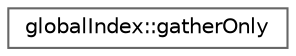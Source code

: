 digraph "Graphical Class Hierarchy"
{
 // LATEX_PDF_SIZE
  bgcolor="transparent";
  edge [fontname=Helvetica,fontsize=10,labelfontname=Helvetica,labelfontsize=10];
  node [fontname=Helvetica,fontsize=10,shape=box,height=0.2,width=0.4];
  rankdir="LR";
  Node0 [id="Node000000",label="globalIndex::gatherOnly",height=0.2,width=0.4,color="grey40", fillcolor="white", style="filled",URL="$structFoam_1_1globalIndex_1_1gatherOnly.html",tooltip=" "];
}
